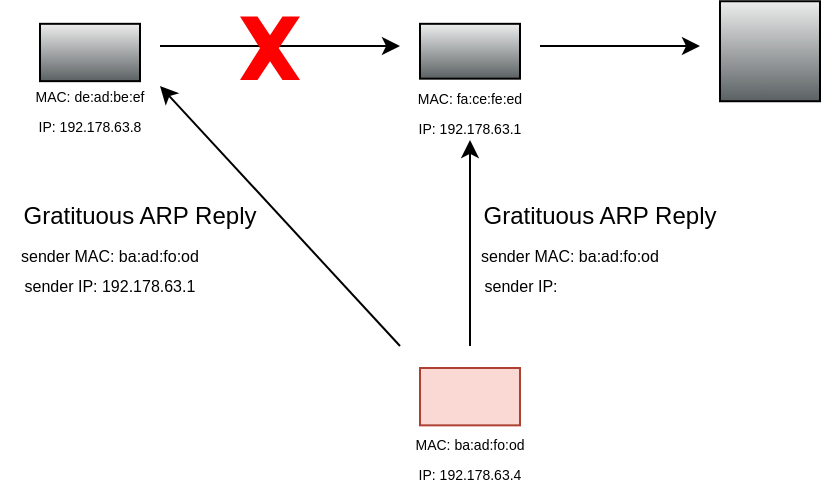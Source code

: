 <mxfile version="27.2.0">
  <diagram name="Page-1" id="fL5NwA9nXsf1Jxdq_tHk">
    <mxGraphModel dx="627" dy="370" grid="1" gridSize="10" guides="1" tooltips="1" connect="1" arrows="1" fold="1" page="1" pageScale="1" pageWidth="850" pageHeight="1100" math="0" shadow="0">
      <root>
        <mxCell id="0" />
        <mxCell id="1" parent="0" />
        <mxCell id="JxzTHAmHGLf7EbBF13PF-1" value="" style="shape=mxgraph.networks2.icon;aspect=fixed;fillColor=#EDEDED;strokeColor=#000000;gradientColor=#5B6163;network2IconShadow=1;network2bgFillColor=none;network2Icon=mxgraph.networks2.laptop;network2IconW=1;network2IconH=0.573;" vertex="1" parent="1">
          <mxGeometry x="220" y="348.91" width="50" height="28.67" as="geometry" />
        </mxCell>
        <mxCell id="JxzTHAmHGLf7EbBF13PF-3" value="" style="shape=mxgraph.networks2.icon;aspect=fixed;fillColor=#EDEDED;strokeColor=#000000;gradientColor=#5B6163;network2IconShadow=1;network2bgFillColor=none;network2Icon=mxgraph.networks2.globe;network2IconW=1;network2IconH=1;" vertex="1" parent="1">
          <mxGeometry x="560" y="337.62" width="50" height="50" as="geometry" />
        </mxCell>
        <mxCell id="JxzTHAmHGLf7EbBF13PF-4" value="" style="fillColorStyles=neutralFill;neutralFill=#9DA6A8;shape=mxgraph.networks2.icon;aspect=fixed;fillColor=#EDEDED;strokeColor=#000000;gradientColor=#5B6163;network2IconShadow=1;network2bgFillColor=none;network2Icon=mxgraph.networks2.router;network2IconXOffset=0.0;network2IconYOffset=-0.114;network2IconW=1;network2IconH=0.548;" vertex="1" parent="1">
          <mxGeometry x="410" y="348.91" width="50" height="27.425" as="geometry" />
        </mxCell>
        <mxCell id="JxzTHAmHGLf7EbBF13PF-5" value="" style="endArrow=classic;html=1;rounded=0;" edge="1" parent="1">
          <mxGeometry width="50" height="50" relative="1" as="geometry">
            <mxPoint x="280" y="360" as="sourcePoint" />
            <mxPoint x="400" y="360" as="targetPoint" />
          </mxGeometry>
        </mxCell>
        <mxCell id="JxzTHAmHGLf7EbBF13PF-7" value="" style="endArrow=classic;html=1;rounded=0;" edge="1" parent="1">
          <mxGeometry width="50" height="50" relative="1" as="geometry">
            <mxPoint x="470" y="360" as="sourcePoint" />
            <mxPoint x="550" y="360" as="targetPoint" />
          </mxGeometry>
        </mxCell>
        <mxCell id="JxzTHAmHGLf7EbBF13PF-8" value="&lt;div&gt;Gratituous ARP Reply&lt;/div&gt;" style="text;strokeColor=none;align=center;fillColor=none;html=1;verticalAlign=middle;whiteSpace=wrap;rounded=0;" vertex="1" parent="1">
          <mxGeometry x="440" y="430" width="120" height="30" as="geometry" />
        </mxCell>
        <mxCell id="JxzTHAmHGLf7EbBF13PF-9" value="&lt;div&gt;&lt;font style=&quot;font-size: 8px;&quot;&gt;sender MAC: ba:ad:fo:od&lt;/font&gt;&lt;/div&gt;&lt;div&gt;&lt;font style=&quot;font-size: 8px;&quot;&gt;sender IP: &lt;span style=&quot;color: rgb(255, 0, 0);&quot;&gt;&lt;span style=&quot;color: generic-light-dark(transparent, rgb(255, 0, 0));&quot;&gt;&lt;span style=&quot;color: generic-light-dark(transparent, rgb(255, 0, 0));&quot;&gt;&lt;span style=&quot;color: generic-light-dark(transparent, rgb(255, 0, 0));&quot;&gt;&lt;span style=&quot;color: generic-light-dark(transparent, rgb(255, 0, 0));&quot;&gt;&lt;span style=&quot;color: rgba(0, 0, 0, 0);&quot;&gt;192.178.63.8&lt;/span&gt;&lt;/span&gt;&lt;/span&gt;&lt;/span&gt;&lt;/span&gt;&lt;/span&gt;&lt;/font&gt;&lt;/div&gt;" style="text;strokeColor=none;align=center;fillColor=none;html=1;verticalAlign=middle;whiteSpace=wrap;rounded=0;" vertex="1" parent="1">
          <mxGeometry x="430" y="450.15" width="110" height="42.38" as="geometry" />
        </mxCell>
        <mxCell id="JxzTHAmHGLf7EbBF13PF-10" value="&lt;div&gt;&lt;font style=&quot;font-size: 7px;&quot;&gt;MAC: de:ad:be:ef&lt;/font&gt;&lt;/div&gt;&lt;font style=&quot;font-size: 7px;&quot;&gt;IP: 192.178.63.8&lt;/font&gt;" style="text;strokeColor=none;align=center;fillColor=none;html=1;verticalAlign=middle;whiteSpace=wrap;rounded=0;" vertex="1" parent="1">
          <mxGeometry x="215" y="376.34" width="60" height="30" as="geometry" />
        </mxCell>
        <mxCell id="JxzTHAmHGLf7EbBF13PF-11" value="&lt;div&gt;&lt;font style=&quot;font-size: 7px;&quot;&gt;MAC: fa:ce:fe:ed&lt;/font&gt;&lt;/div&gt;&lt;font style=&quot;font-size: 7px;&quot;&gt;IP: 192.178.63.1&lt;/font&gt;" style="text;strokeColor=none;align=center;fillColor=none;html=1;verticalAlign=middle;whiteSpace=wrap;rounded=0;" vertex="1" parent="1">
          <mxGeometry x="405" y="376.96" width="60" height="30" as="geometry" />
        </mxCell>
        <mxCell id="JxzTHAmHGLf7EbBF13PF-12" value="" style="shape=mxgraph.networks2.icon;aspect=fixed;fillColor=#fad9d5;strokeColor=#ae4132;network2IconShadow=1;network2bgFillColor=none;network2Icon=mxgraph.networks2.laptop;network2IconW=1;network2IconH=0.573;" vertex="1" parent="1">
          <mxGeometry x="410" y="521" width="50" height="28.67" as="geometry" />
        </mxCell>
        <mxCell id="JxzTHAmHGLf7EbBF13PF-13" value="" style="endArrow=classic;html=1;rounded=0;" edge="1" parent="1" target="JxzTHAmHGLf7EbBF13PF-11">
          <mxGeometry width="50" height="50" relative="1" as="geometry">
            <mxPoint x="435" y="510" as="sourcePoint" />
            <mxPoint x="505" y="400" as="targetPoint" />
          </mxGeometry>
        </mxCell>
        <mxCell id="JxzTHAmHGLf7EbBF13PF-14" value="&lt;div&gt;&lt;font style=&quot;font-size: 7px;&quot;&gt;MAC: ba:ad:fo:od&lt;/font&gt;&lt;/div&gt;&lt;font style=&quot;font-size: 7px;&quot;&gt;IP: 192.178.63.4&lt;/font&gt;" style="text;strokeColor=none;align=center;fillColor=none;html=1;verticalAlign=middle;whiteSpace=wrap;rounded=0;" vertex="1" parent="1">
          <mxGeometry x="405" y="550" width="60" height="30" as="geometry" />
        </mxCell>
        <mxCell id="JxzTHAmHGLf7EbBF13PF-15" value="" style="endArrow=classic;html=1;rounded=0;" edge="1" parent="1">
          <mxGeometry width="50" height="50" relative="1" as="geometry">
            <mxPoint x="400" y="510" as="sourcePoint" />
            <mxPoint x="280" y="380" as="targetPoint" />
          </mxGeometry>
        </mxCell>
        <mxCell id="JxzTHAmHGLf7EbBF13PF-17" value="&lt;div&gt;Gratituous ARP Reply&lt;/div&gt;" style="text;strokeColor=none;align=center;fillColor=none;html=1;verticalAlign=middle;whiteSpace=wrap;rounded=0;" vertex="1" parent="1">
          <mxGeometry x="210" y="430" width="120" height="30" as="geometry" />
        </mxCell>
        <mxCell id="JxzTHAmHGLf7EbBF13PF-18" value="&lt;div&gt;&lt;font style=&quot;font-size: 8px;&quot;&gt;sender MAC: ba:ad:fo:od&lt;/font&gt;&lt;/div&gt;&lt;div&gt;&lt;font style=&quot;font-size: 8px;&quot;&gt;sender IP: 192.178.63.1&lt;/font&gt;&lt;/div&gt;" style="text;strokeColor=none;align=center;fillColor=none;html=1;verticalAlign=middle;whiteSpace=wrap;rounded=0;" vertex="1" parent="1">
          <mxGeometry x="200" y="450.15" width="110" height="42.38" as="geometry" />
        </mxCell>
        <mxCell id="JxzTHAmHGLf7EbBF13PF-21" value="" style="verticalLabelPosition=bottom;verticalAlign=top;html=1;shape=mxgraph.basic.x;strokeColor=none;fillColor=#FF0000;" vertex="1" parent="1">
          <mxGeometry x="320" y="345.21" width="30" height="31.75" as="geometry" />
        </mxCell>
      </root>
    </mxGraphModel>
  </diagram>
</mxfile>
